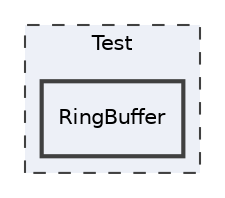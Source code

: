 digraph "Test/RingBuffer"
{
 // LATEX_PDF_SIZE
  edge [fontname="Helvetica",fontsize="10",labelfontname="Helvetica",labelfontsize="10"];
  node [fontname="Helvetica",fontsize="10",shape=record];
  compound=true
  subgraph clusterdir_37618a71d99bdfed5979e976980d5eec {
    graph [ bgcolor="#edf0f7", pencolor="grey25", style="filled,dashed,", label="Test", fontname="Helvetica", fontsize="10", URL="dir_37618a71d99bdfed5979e976980d5eec.html"]
  dir_a503860288656fa7c8f38689fff9214f [shape=box, label="RingBuffer", style="filled,bold,", fillcolor="#edf0f7", color="grey25", URL="dir_a503860288656fa7c8f38689fff9214f.html"];
  }
}
